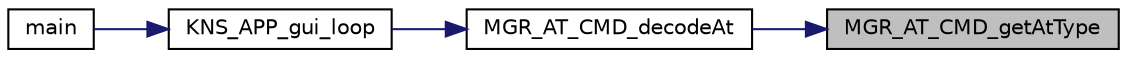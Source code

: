 digraph "MGR_AT_CMD_getAtType"
{
 // INTERACTIVE_SVG=YES
 // LATEX_PDF_SIZE
  edge [fontname="Helvetica",fontsize="10",labelfontname="Helvetica",labelfontsize="10"];
  node [fontname="Helvetica",fontsize="10",shape=record];
  rankdir="RL";
  Node1 [label="MGR_AT_CMD_getAtType",height=0.2,width=0.4,color="black", fillcolor="grey75", style="filled", fontcolor="black",tooltip="Identifies AT command and its type (AT+XYZ=... or AT+XYZ=? or AT+XYZ? mode)"];
  Node1 -> Node2 [dir="back",color="midnightblue",fontsize="10",style="solid",fontname="Helvetica"];
  Node2 [label="MGR_AT_CMD_decodeAt",height=0.2,width=0.4,color="black", fillcolor="white", style="filled",URL="$d0/d0f/group___m_g_r___a_t___c_m_d.html#ga9cef55cf869d8f8c3eaf6a49ca61b5d2",tooltip="Decode and exectue AT cmd if valid."];
  Node2 -> Node3 [dir="back",color="midnightblue",fontsize="10",style="solid",fontname="Helvetica"];
  Node3 [label="KNS_APP_gui_loop",height=0.2,width=0.4,color="black", fillcolor="white", style="filled",URL="$dd/d41/group___k_n_s___a_p_p.html#ga06543de003a98e82570c572ce5e1240c",tooltip="This fct is the application expected to run in front of the GUI."];
  Node3 -> Node4 [dir="back",color="midnightblue",fontsize="10",style="solid",fontname="Helvetica"];
  Node4 [label="main",height=0.2,width=0.4,color="black", fillcolor="white", style="filled",URL="$d0/d29/main_8c.html#a840291bc02cba5474a4cb46a9b9566fe",tooltip="The application entry point."];
}

